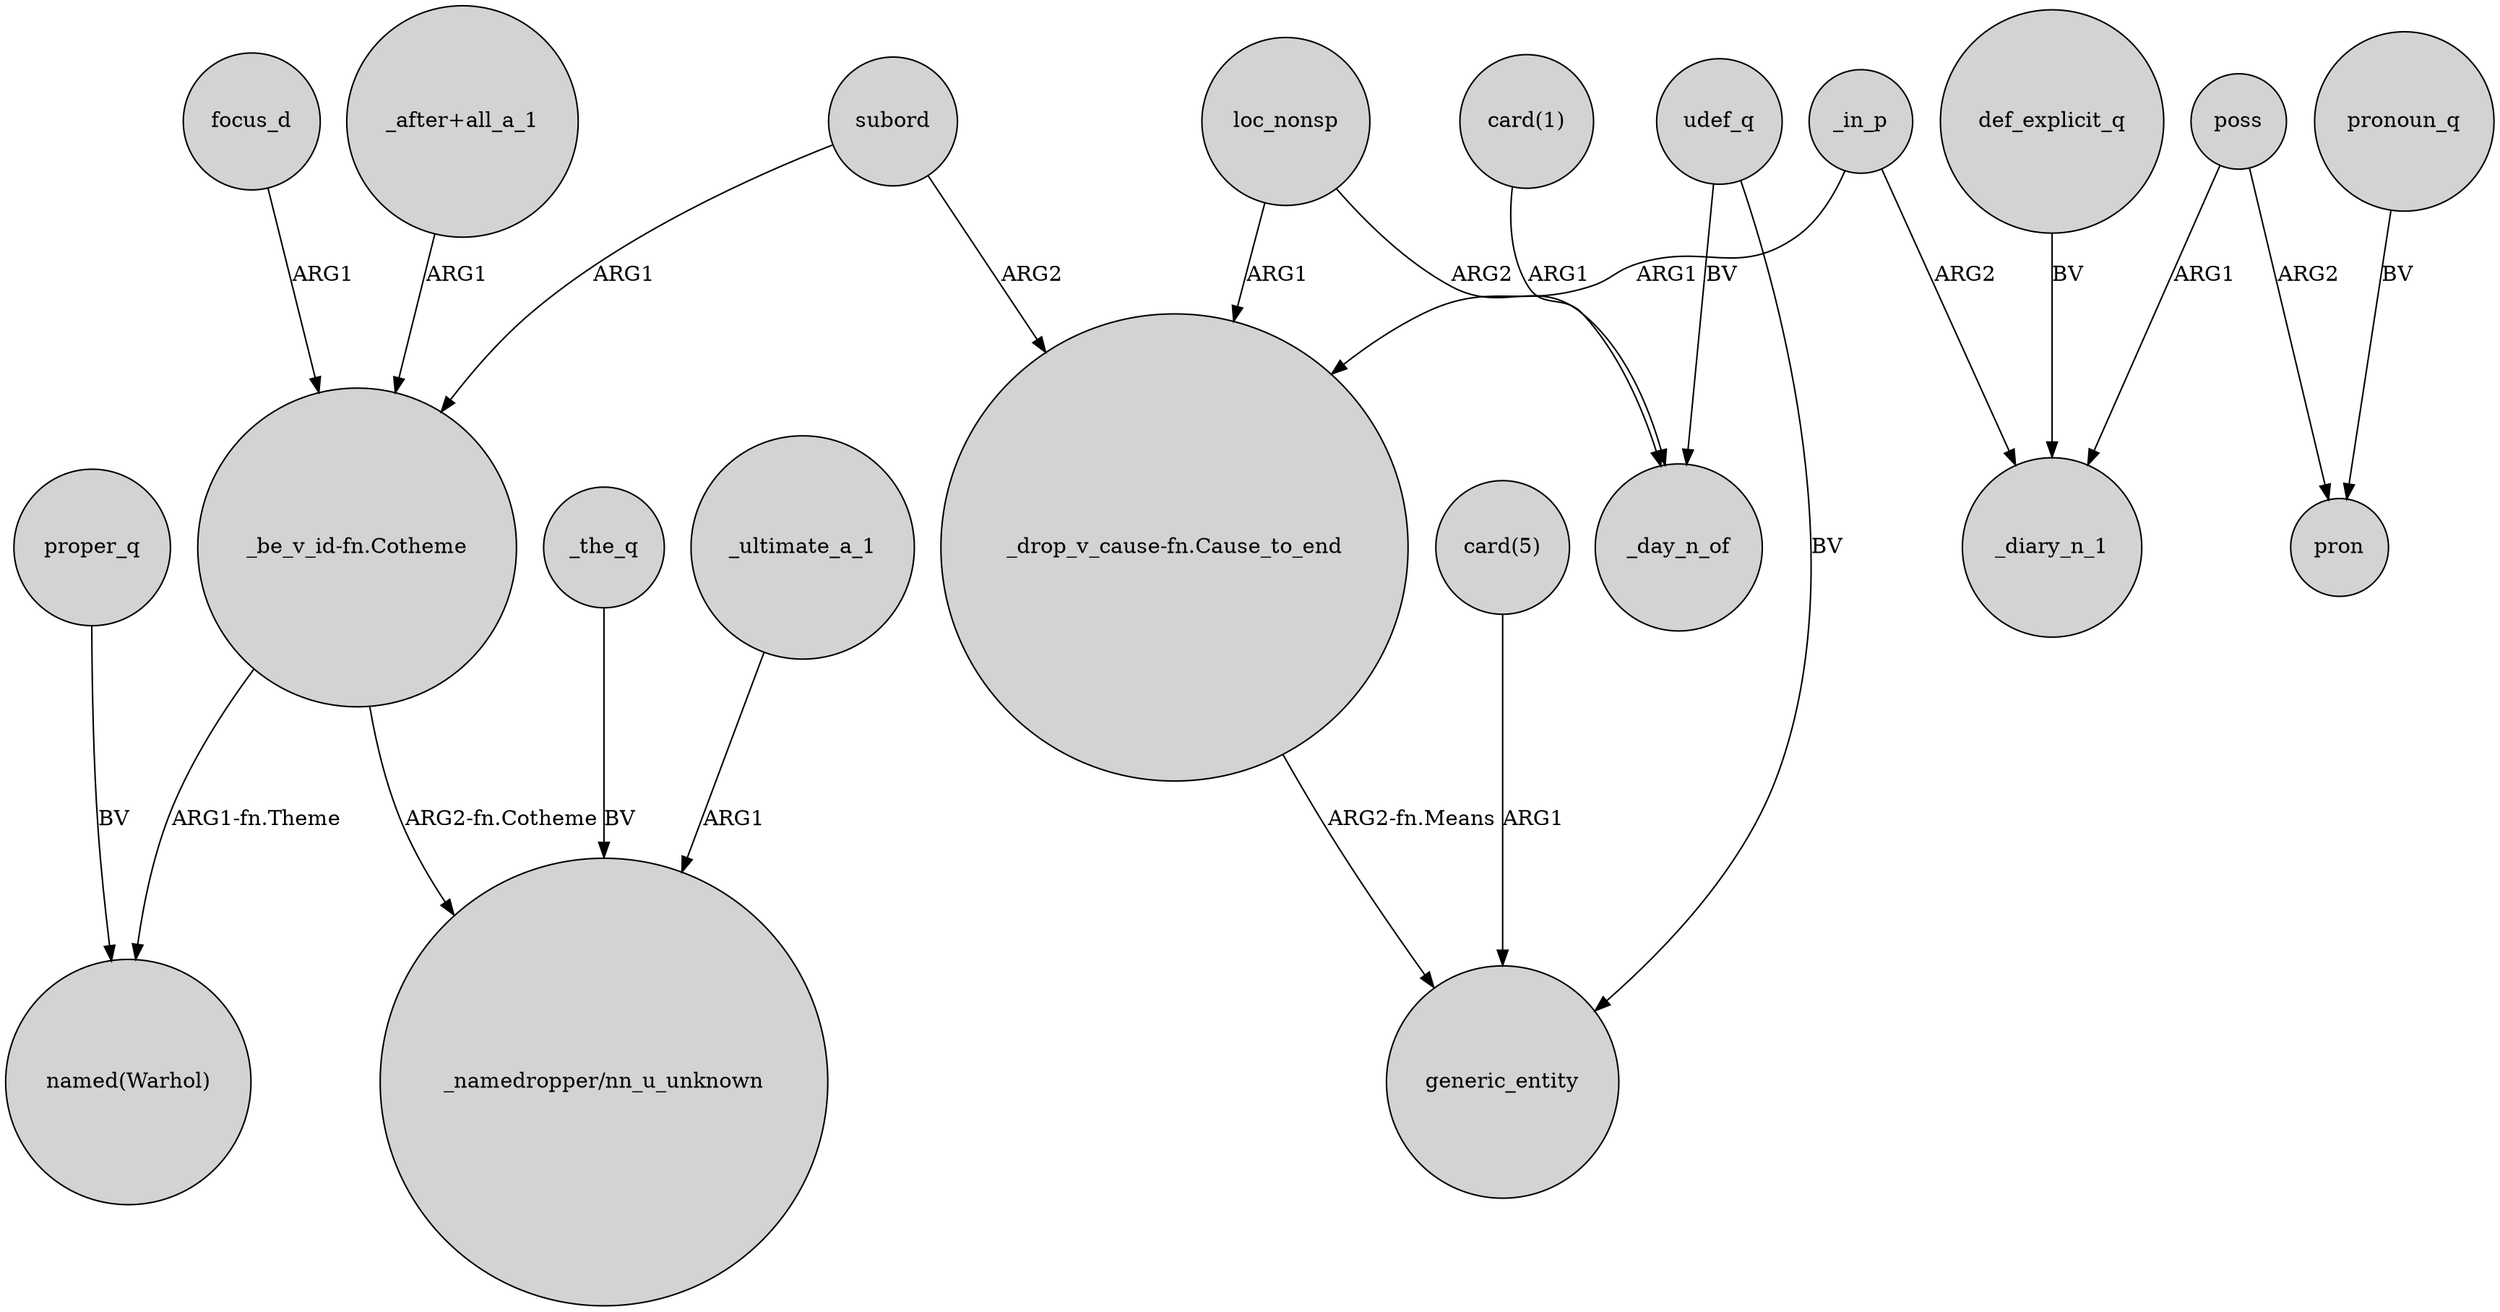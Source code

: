 digraph {
	node [shape=circle style=filled]
	subord -> "_be_v_id-fn.Cotheme" [label=ARG1]
	_in_p -> _diary_n_1 [label=ARG2]
	"_after+all_a_1" -> "_be_v_id-fn.Cotheme" [label=ARG1]
	"_be_v_id-fn.Cotheme" -> "named(Warhol)" [label="ARG1-fn.Theme"]
	proper_q -> "named(Warhol)" [label=BV]
	def_explicit_q -> _diary_n_1 [label=BV]
	_in_p -> "_drop_v_cause-fn.Cause_to_end" [label=ARG1]
	udef_q -> generic_entity [label=BV]
	subord -> "_drop_v_cause-fn.Cause_to_end" [label=ARG2]
	pronoun_q -> pron [label=BV]
	udef_q -> _day_n_of [label=BV]
	poss -> pron [label=ARG2]
	focus_d -> "_be_v_id-fn.Cotheme" [label=ARG1]
	"card(1)" -> _day_n_of [label=ARG1]
	"_drop_v_cause-fn.Cause_to_end" -> generic_entity [label="ARG2-fn.Means"]
	_ultimate_a_1 -> "_namedropper/nn_u_unknown" [label=ARG1]
	"_be_v_id-fn.Cotheme" -> "_namedropper/nn_u_unknown" [label="ARG2-fn.Cotheme"]
	loc_nonsp -> _day_n_of [label=ARG2]
	"card(5)" -> generic_entity [label=ARG1]
	poss -> _diary_n_1 [label=ARG1]
	_the_q -> "_namedropper/nn_u_unknown" [label=BV]
	loc_nonsp -> "_drop_v_cause-fn.Cause_to_end" [label=ARG1]
}
